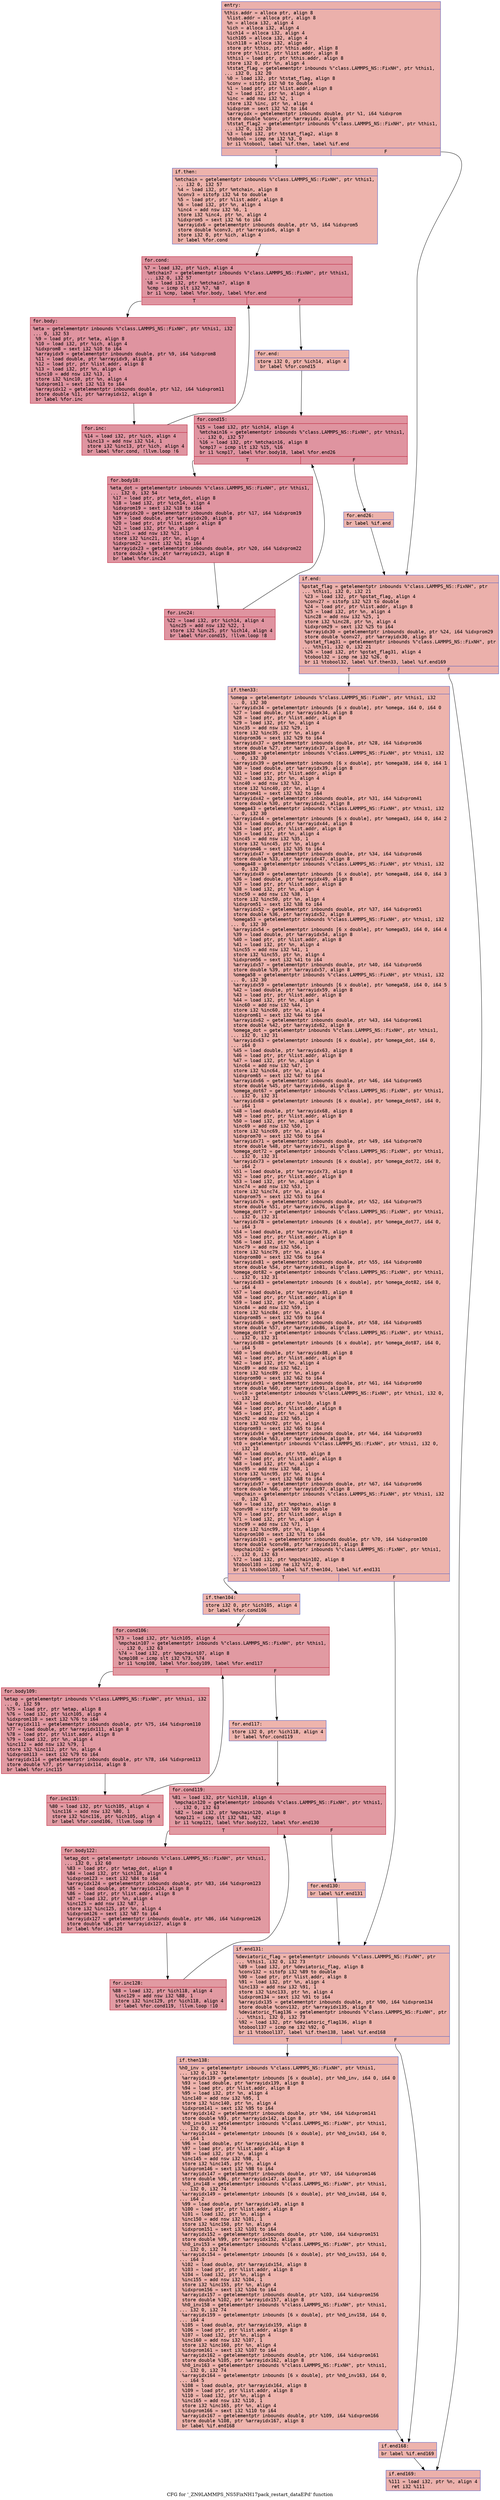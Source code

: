 digraph "CFG for '_ZN9LAMMPS_NS5FixNH17pack_restart_dataEPd' function" {
	label="CFG for '_ZN9LAMMPS_NS5FixNH17pack_restart_dataEPd' function";

	Node0x55b2c7d5f040 [shape=record,color="#3d50c3ff", style=filled, fillcolor="#d24b4070" fontname="Courier",label="{entry:\l|  %this.addr = alloca ptr, align 8\l  %list.addr = alloca ptr, align 8\l  %n = alloca i32, align 4\l  %ich = alloca i32, align 4\l  %ich14 = alloca i32, align 4\l  %ich105 = alloca i32, align 4\l  %ich118 = alloca i32, align 4\l  store ptr %this, ptr %this.addr, align 8\l  store ptr %list, ptr %list.addr, align 8\l  %this1 = load ptr, ptr %this.addr, align 8\l  store i32 0, ptr %n, align 4\l  %tstat_flag = getelementptr inbounds %\"class.LAMMPS_NS::FixNH\", ptr %this1,\l... i32 0, i32 20\l  %0 = load i32, ptr %tstat_flag, align 8\l  %conv = sitofp i32 %0 to double\l  %1 = load ptr, ptr %list.addr, align 8\l  %2 = load i32, ptr %n, align 4\l  %inc = add nsw i32 %2, 1\l  store i32 %inc, ptr %n, align 4\l  %idxprom = sext i32 %2 to i64\l  %arrayidx = getelementptr inbounds double, ptr %1, i64 %idxprom\l  store double %conv, ptr %arrayidx, align 8\l  %tstat_flag2 = getelementptr inbounds %\"class.LAMMPS_NS::FixNH\", ptr %this1,\l... i32 0, i32 20\l  %3 = load i32, ptr %tstat_flag2, align 8\l  %tobool = icmp ne i32 %3, 0\l  br i1 %tobool, label %if.then, label %if.end\l|{<s0>T|<s1>F}}"];
	Node0x55b2c7d5f040:s0 -> Node0x55b2c7d60100[tooltip="entry -> if.then\nProbability 62.50%" ];
	Node0x55b2c7d5f040:s1 -> Node0x55b2c7d60170[tooltip="entry -> if.end\nProbability 37.50%" ];
	Node0x55b2c7d60100 [shape=record,color="#3d50c3ff", style=filled, fillcolor="#d6524470" fontname="Courier",label="{if.then:\l|  %mtchain = getelementptr inbounds %\"class.LAMMPS_NS::FixNH\", ptr %this1,\l... i32 0, i32 57\l  %4 = load i32, ptr %mtchain, align 8\l  %conv3 = sitofp i32 %4 to double\l  %5 = load ptr, ptr %list.addr, align 8\l  %6 = load i32, ptr %n, align 4\l  %inc4 = add nsw i32 %6, 1\l  store i32 %inc4, ptr %n, align 4\l  %idxprom5 = sext i32 %6 to i64\l  %arrayidx6 = getelementptr inbounds double, ptr %5, i64 %idxprom5\l  store double %conv3, ptr %arrayidx6, align 8\l  store i32 0, ptr %ich, align 4\l  br label %for.cond\l}"];
	Node0x55b2c7d60100 -> Node0x55b2c7d5fa30[tooltip="if.then -> for.cond\nProbability 100.00%" ];
	Node0x55b2c7d5fa30 [shape=record,color="#b70d28ff", style=filled, fillcolor="#b70d2870" fontname="Courier",label="{for.cond:\l|  %7 = load i32, ptr %ich, align 4\l  %mtchain7 = getelementptr inbounds %\"class.LAMMPS_NS::FixNH\", ptr %this1,\l... i32 0, i32 57\l  %8 = load i32, ptr %mtchain7, align 8\l  %cmp = icmp slt i32 %7, %8\l  br i1 %cmp, label %for.body, label %for.end\l|{<s0>T|<s1>F}}"];
	Node0x55b2c7d5fa30:s0 -> Node0x55b2c7d60ea0[tooltip="for.cond -> for.body\nProbability 96.88%" ];
	Node0x55b2c7d5fa30:s1 -> Node0x55b2c7d60f20[tooltip="for.cond -> for.end\nProbability 3.12%" ];
	Node0x55b2c7d60ea0 [shape=record,color="#b70d28ff", style=filled, fillcolor="#b70d2870" fontname="Courier",label="{for.body:\l|  %eta = getelementptr inbounds %\"class.LAMMPS_NS::FixNH\", ptr %this1, i32\l... 0, i32 53\l  %9 = load ptr, ptr %eta, align 8\l  %10 = load i32, ptr %ich, align 4\l  %idxprom8 = sext i32 %10 to i64\l  %arrayidx9 = getelementptr inbounds double, ptr %9, i64 %idxprom8\l  %11 = load double, ptr %arrayidx9, align 8\l  %12 = load ptr, ptr %list.addr, align 8\l  %13 = load i32, ptr %n, align 4\l  %inc10 = add nsw i32 %13, 1\l  store i32 %inc10, ptr %n, align 4\l  %idxprom11 = sext i32 %13 to i64\l  %arrayidx12 = getelementptr inbounds double, ptr %12, i64 %idxprom11\l  store double %11, ptr %arrayidx12, align 8\l  br label %for.inc\l}"];
	Node0x55b2c7d60ea0 -> Node0x55b2c7d61870[tooltip="for.body -> for.inc\nProbability 100.00%" ];
	Node0x55b2c7d61870 [shape=record,color="#b70d28ff", style=filled, fillcolor="#b70d2870" fontname="Courier",label="{for.inc:\l|  %14 = load i32, ptr %ich, align 4\l  %inc13 = add nsw i32 %14, 1\l  store i32 %inc13, ptr %ich, align 4\l  br label %for.cond, !llvm.loop !6\l}"];
	Node0x55b2c7d61870 -> Node0x55b2c7d5fa30[tooltip="for.inc -> for.cond\nProbability 100.00%" ];
	Node0x55b2c7d60f20 [shape=record,color="#3d50c3ff", style=filled, fillcolor="#d6524470" fontname="Courier",label="{for.end:\l|  store i32 0, ptr %ich14, align 4\l  br label %for.cond15\l}"];
	Node0x55b2c7d60f20 -> Node0x55b2c7d61cc0[tooltip="for.end -> for.cond15\nProbability 100.00%" ];
	Node0x55b2c7d61cc0 [shape=record,color="#b70d28ff", style=filled, fillcolor="#b70d2870" fontname="Courier",label="{for.cond15:\l|  %15 = load i32, ptr %ich14, align 4\l  %mtchain16 = getelementptr inbounds %\"class.LAMMPS_NS::FixNH\", ptr %this1,\l... i32 0, i32 57\l  %16 = load i32, ptr %mtchain16, align 8\l  %cmp17 = icmp slt i32 %15, %16\l  br i1 %cmp17, label %for.body18, label %for.end26\l|{<s0>T|<s1>F}}"];
	Node0x55b2c7d61cc0:s0 -> Node0x55b2c7d62050[tooltip="for.cond15 -> for.body18\nProbability 96.88%" ];
	Node0x55b2c7d61cc0:s1 -> Node0x55b2c7d620d0[tooltip="for.cond15 -> for.end26\nProbability 3.12%" ];
	Node0x55b2c7d62050 [shape=record,color="#b70d28ff", style=filled, fillcolor="#b70d2870" fontname="Courier",label="{for.body18:\l|  %eta_dot = getelementptr inbounds %\"class.LAMMPS_NS::FixNH\", ptr %this1,\l... i32 0, i32 54\l  %17 = load ptr, ptr %eta_dot, align 8\l  %18 = load i32, ptr %ich14, align 4\l  %idxprom19 = sext i32 %18 to i64\l  %arrayidx20 = getelementptr inbounds double, ptr %17, i64 %idxprom19\l  %19 = load double, ptr %arrayidx20, align 8\l  %20 = load ptr, ptr %list.addr, align 8\l  %21 = load i32, ptr %n, align 4\l  %inc21 = add nsw i32 %21, 1\l  store i32 %inc21, ptr %n, align 4\l  %idxprom22 = sext i32 %21 to i64\l  %arrayidx23 = getelementptr inbounds double, ptr %20, i64 %idxprom22\l  store double %19, ptr %arrayidx23, align 8\l  br label %for.inc24\l}"];
	Node0x55b2c7d62050 -> Node0x55b2c7d608e0[tooltip="for.body18 -> for.inc24\nProbability 100.00%" ];
	Node0x55b2c7d608e0 [shape=record,color="#b70d28ff", style=filled, fillcolor="#b70d2870" fontname="Courier",label="{for.inc24:\l|  %22 = load i32, ptr %ich14, align 4\l  %inc25 = add nsw i32 %22, 1\l  store i32 %inc25, ptr %ich14, align 4\l  br label %for.cond15, !llvm.loop !8\l}"];
	Node0x55b2c7d608e0 -> Node0x55b2c7d61cc0[tooltip="for.inc24 -> for.cond15\nProbability 100.00%" ];
	Node0x55b2c7d620d0 [shape=record,color="#3d50c3ff", style=filled, fillcolor="#d6524470" fontname="Courier",label="{for.end26:\l|  br label %if.end\l}"];
	Node0x55b2c7d620d0 -> Node0x55b2c7d60170[tooltip="for.end26 -> if.end\nProbability 100.00%" ];
	Node0x55b2c7d60170 [shape=record,color="#3d50c3ff", style=filled, fillcolor="#d24b4070" fontname="Courier",label="{if.end:\l|  %pstat_flag = getelementptr inbounds %\"class.LAMMPS_NS::FixNH\", ptr\l... %this1, i32 0, i32 21\l  %23 = load i32, ptr %pstat_flag, align 4\l  %conv27 = sitofp i32 %23 to double\l  %24 = load ptr, ptr %list.addr, align 8\l  %25 = load i32, ptr %n, align 4\l  %inc28 = add nsw i32 %25, 1\l  store i32 %inc28, ptr %n, align 4\l  %idxprom29 = sext i32 %25 to i64\l  %arrayidx30 = getelementptr inbounds double, ptr %24, i64 %idxprom29\l  store double %conv27, ptr %arrayidx30, align 8\l  %pstat_flag31 = getelementptr inbounds %\"class.LAMMPS_NS::FixNH\", ptr\l... %this1, i32 0, i32 21\l  %26 = load i32, ptr %pstat_flag31, align 4\l  %tobool32 = icmp ne i32 %26, 0\l  br i1 %tobool32, label %if.then33, label %if.end169\l|{<s0>T|<s1>F}}"];
	Node0x55b2c7d60170:s0 -> Node0x55b2c7b6e370[tooltip="if.end -> if.then33\nProbability 62.50%" ];
	Node0x55b2c7d60170:s1 -> Node0x55b2c7b6e3f0[tooltip="if.end -> if.end169\nProbability 37.50%" ];
	Node0x55b2c7b6e370 [shape=record,color="#3d50c3ff", style=filled, fillcolor="#d6524470" fontname="Courier",label="{if.then33:\l|  %omega = getelementptr inbounds %\"class.LAMMPS_NS::FixNH\", ptr %this1, i32\l... 0, i32 30\l  %arrayidx34 = getelementptr inbounds [6 x double], ptr %omega, i64 0, i64 0\l  %27 = load double, ptr %arrayidx34, align 8\l  %28 = load ptr, ptr %list.addr, align 8\l  %29 = load i32, ptr %n, align 4\l  %inc35 = add nsw i32 %29, 1\l  store i32 %inc35, ptr %n, align 4\l  %idxprom36 = sext i32 %29 to i64\l  %arrayidx37 = getelementptr inbounds double, ptr %28, i64 %idxprom36\l  store double %27, ptr %arrayidx37, align 8\l  %omega38 = getelementptr inbounds %\"class.LAMMPS_NS::FixNH\", ptr %this1, i32\l... 0, i32 30\l  %arrayidx39 = getelementptr inbounds [6 x double], ptr %omega38, i64 0, i64 1\l  %30 = load double, ptr %arrayidx39, align 8\l  %31 = load ptr, ptr %list.addr, align 8\l  %32 = load i32, ptr %n, align 4\l  %inc40 = add nsw i32 %32, 1\l  store i32 %inc40, ptr %n, align 4\l  %idxprom41 = sext i32 %32 to i64\l  %arrayidx42 = getelementptr inbounds double, ptr %31, i64 %idxprom41\l  store double %30, ptr %arrayidx42, align 8\l  %omega43 = getelementptr inbounds %\"class.LAMMPS_NS::FixNH\", ptr %this1, i32\l... 0, i32 30\l  %arrayidx44 = getelementptr inbounds [6 x double], ptr %omega43, i64 0, i64 2\l  %33 = load double, ptr %arrayidx44, align 8\l  %34 = load ptr, ptr %list.addr, align 8\l  %35 = load i32, ptr %n, align 4\l  %inc45 = add nsw i32 %35, 1\l  store i32 %inc45, ptr %n, align 4\l  %idxprom46 = sext i32 %35 to i64\l  %arrayidx47 = getelementptr inbounds double, ptr %34, i64 %idxprom46\l  store double %33, ptr %arrayidx47, align 8\l  %omega48 = getelementptr inbounds %\"class.LAMMPS_NS::FixNH\", ptr %this1, i32\l... 0, i32 30\l  %arrayidx49 = getelementptr inbounds [6 x double], ptr %omega48, i64 0, i64 3\l  %36 = load double, ptr %arrayidx49, align 8\l  %37 = load ptr, ptr %list.addr, align 8\l  %38 = load i32, ptr %n, align 4\l  %inc50 = add nsw i32 %38, 1\l  store i32 %inc50, ptr %n, align 4\l  %idxprom51 = sext i32 %38 to i64\l  %arrayidx52 = getelementptr inbounds double, ptr %37, i64 %idxprom51\l  store double %36, ptr %arrayidx52, align 8\l  %omega53 = getelementptr inbounds %\"class.LAMMPS_NS::FixNH\", ptr %this1, i32\l... 0, i32 30\l  %arrayidx54 = getelementptr inbounds [6 x double], ptr %omega53, i64 0, i64 4\l  %39 = load double, ptr %arrayidx54, align 8\l  %40 = load ptr, ptr %list.addr, align 8\l  %41 = load i32, ptr %n, align 4\l  %inc55 = add nsw i32 %41, 1\l  store i32 %inc55, ptr %n, align 4\l  %idxprom56 = sext i32 %41 to i64\l  %arrayidx57 = getelementptr inbounds double, ptr %40, i64 %idxprom56\l  store double %39, ptr %arrayidx57, align 8\l  %omega58 = getelementptr inbounds %\"class.LAMMPS_NS::FixNH\", ptr %this1, i32\l... 0, i32 30\l  %arrayidx59 = getelementptr inbounds [6 x double], ptr %omega58, i64 0, i64 5\l  %42 = load double, ptr %arrayidx59, align 8\l  %43 = load ptr, ptr %list.addr, align 8\l  %44 = load i32, ptr %n, align 4\l  %inc60 = add nsw i32 %44, 1\l  store i32 %inc60, ptr %n, align 4\l  %idxprom61 = sext i32 %44 to i64\l  %arrayidx62 = getelementptr inbounds double, ptr %43, i64 %idxprom61\l  store double %42, ptr %arrayidx62, align 8\l  %omega_dot = getelementptr inbounds %\"class.LAMMPS_NS::FixNH\", ptr %this1,\l... i32 0, i32 31\l  %arrayidx63 = getelementptr inbounds [6 x double], ptr %omega_dot, i64 0,\l... i64 0\l  %45 = load double, ptr %arrayidx63, align 8\l  %46 = load ptr, ptr %list.addr, align 8\l  %47 = load i32, ptr %n, align 4\l  %inc64 = add nsw i32 %47, 1\l  store i32 %inc64, ptr %n, align 4\l  %idxprom65 = sext i32 %47 to i64\l  %arrayidx66 = getelementptr inbounds double, ptr %46, i64 %idxprom65\l  store double %45, ptr %arrayidx66, align 8\l  %omega_dot67 = getelementptr inbounds %\"class.LAMMPS_NS::FixNH\", ptr %this1,\l... i32 0, i32 31\l  %arrayidx68 = getelementptr inbounds [6 x double], ptr %omega_dot67, i64 0,\l... i64 1\l  %48 = load double, ptr %arrayidx68, align 8\l  %49 = load ptr, ptr %list.addr, align 8\l  %50 = load i32, ptr %n, align 4\l  %inc69 = add nsw i32 %50, 1\l  store i32 %inc69, ptr %n, align 4\l  %idxprom70 = sext i32 %50 to i64\l  %arrayidx71 = getelementptr inbounds double, ptr %49, i64 %idxprom70\l  store double %48, ptr %arrayidx71, align 8\l  %omega_dot72 = getelementptr inbounds %\"class.LAMMPS_NS::FixNH\", ptr %this1,\l... i32 0, i32 31\l  %arrayidx73 = getelementptr inbounds [6 x double], ptr %omega_dot72, i64 0,\l... i64 2\l  %51 = load double, ptr %arrayidx73, align 8\l  %52 = load ptr, ptr %list.addr, align 8\l  %53 = load i32, ptr %n, align 4\l  %inc74 = add nsw i32 %53, 1\l  store i32 %inc74, ptr %n, align 4\l  %idxprom75 = sext i32 %53 to i64\l  %arrayidx76 = getelementptr inbounds double, ptr %52, i64 %idxprom75\l  store double %51, ptr %arrayidx76, align 8\l  %omega_dot77 = getelementptr inbounds %\"class.LAMMPS_NS::FixNH\", ptr %this1,\l... i32 0, i32 31\l  %arrayidx78 = getelementptr inbounds [6 x double], ptr %omega_dot77, i64 0,\l... i64 3\l  %54 = load double, ptr %arrayidx78, align 8\l  %55 = load ptr, ptr %list.addr, align 8\l  %56 = load i32, ptr %n, align 4\l  %inc79 = add nsw i32 %56, 1\l  store i32 %inc79, ptr %n, align 4\l  %idxprom80 = sext i32 %56 to i64\l  %arrayidx81 = getelementptr inbounds double, ptr %55, i64 %idxprom80\l  store double %54, ptr %arrayidx81, align 8\l  %omega_dot82 = getelementptr inbounds %\"class.LAMMPS_NS::FixNH\", ptr %this1,\l... i32 0, i32 31\l  %arrayidx83 = getelementptr inbounds [6 x double], ptr %omega_dot82, i64 0,\l... i64 4\l  %57 = load double, ptr %arrayidx83, align 8\l  %58 = load ptr, ptr %list.addr, align 8\l  %59 = load i32, ptr %n, align 4\l  %inc84 = add nsw i32 %59, 1\l  store i32 %inc84, ptr %n, align 4\l  %idxprom85 = sext i32 %59 to i64\l  %arrayidx86 = getelementptr inbounds double, ptr %58, i64 %idxprom85\l  store double %57, ptr %arrayidx86, align 8\l  %omega_dot87 = getelementptr inbounds %\"class.LAMMPS_NS::FixNH\", ptr %this1,\l... i32 0, i32 31\l  %arrayidx88 = getelementptr inbounds [6 x double], ptr %omega_dot87, i64 0,\l... i64 5\l  %60 = load double, ptr %arrayidx88, align 8\l  %61 = load ptr, ptr %list.addr, align 8\l  %62 = load i32, ptr %n, align 4\l  %inc89 = add nsw i32 %62, 1\l  store i32 %inc89, ptr %n, align 4\l  %idxprom90 = sext i32 %62 to i64\l  %arrayidx91 = getelementptr inbounds double, ptr %61, i64 %idxprom90\l  store double %60, ptr %arrayidx91, align 8\l  %vol0 = getelementptr inbounds %\"class.LAMMPS_NS::FixNH\", ptr %this1, i32 0,\l... i32 12\l  %63 = load double, ptr %vol0, align 8\l  %64 = load ptr, ptr %list.addr, align 8\l  %65 = load i32, ptr %n, align 4\l  %inc92 = add nsw i32 %65, 1\l  store i32 %inc92, ptr %n, align 4\l  %idxprom93 = sext i32 %65 to i64\l  %arrayidx94 = getelementptr inbounds double, ptr %64, i64 %idxprom93\l  store double %63, ptr %arrayidx94, align 8\l  %t0 = getelementptr inbounds %\"class.LAMMPS_NS::FixNH\", ptr %this1, i32 0,\l... i32 13\l  %66 = load double, ptr %t0, align 8\l  %67 = load ptr, ptr %list.addr, align 8\l  %68 = load i32, ptr %n, align 4\l  %inc95 = add nsw i32 %68, 1\l  store i32 %inc95, ptr %n, align 4\l  %idxprom96 = sext i32 %68 to i64\l  %arrayidx97 = getelementptr inbounds double, ptr %67, i64 %idxprom96\l  store double %66, ptr %arrayidx97, align 8\l  %mpchain = getelementptr inbounds %\"class.LAMMPS_NS::FixNH\", ptr %this1, i32\l... 0, i32 63\l  %69 = load i32, ptr %mpchain, align 8\l  %conv98 = sitofp i32 %69 to double\l  %70 = load ptr, ptr %list.addr, align 8\l  %71 = load i32, ptr %n, align 4\l  %inc99 = add nsw i32 %71, 1\l  store i32 %inc99, ptr %n, align 4\l  %idxprom100 = sext i32 %71 to i64\l  %arrayidx101 = getelementptr inbounds double, ptr %70, i64 %idxprom100\l  store double %conv98, ptr %arrayidx101, align 8\l  %mpchain102 = getelementptr inbounds %\"class.LAMMPS_NS::FixNH\", ptr %this1,\l... i32 0, i32 63\l  %72 = load i32, ptr %mpchain102, align 8\l  %tobool103 = icmp ne i32 %72, 0\l  br i1 %tobool103, label %if.then104, label %if.end131\l|{<s0>T|<s1>F}}"];
	Node0x55b2c7b6e370:s0 -> Node0x55b2c7d6fef0[tooltip="if.then33 -> if.then104\nProbability 62.50%" ];
	Node0x55b2c7b6e370:s1 -> Node0x55b2c7d6ff70[tooltip="if.then33 -> if.end131\nProbability 37.50%" ];
	Node0x55b2c7d6fef0 [shape=record,color="#3d50c3ff", style=filled, fillcolor="#d8564670" fontname="Courier",label="{if.then104:\l|  store i32 0, ptr %ich105, align 4\l  br label %for.cond106\l}"];
	Node0x55b2c7d6fef0 -> Node0x55b2c7d70140[tooltip="if.then104 -> for.cond106\nProbability 100.00%" ];
	Node0x55b2c7d70140 [shape=record,color="#b70d28ff", style=filled, fillcolor="#bb1b2c70" fontname="Courier",label="{for.cond106:\l|  %73 = load i32, ptr %ich105, align 4\l  %mpchain107 = getelementptr inbounds %\"class.LAMMPS_NS::FixNH\", ptr %this1,\l... i32 0, i32 63\l  %74 = load i32, ptr %mpchain107, align 8\l  %cmp108 = icmp slt i32 %73, %74\l  br i1 %cmp108, label %for.body109, label %for.end117\l|{<s0>T|<s1>F}}"];
	Node0x55b2c7d70140:s0 -> Node0x55b2c7d704d0[tooltip="for.cond106 -> for.body109\nProbability 96.88%" ];
	Node0x55b2c7d70140:s1 -> Node0x55b2c7d70550[tooltip="for.cond106 -> for.end117\nProbability 3.12%" ];
	Node0x55b2c7d704d0 [shape=record,color="#b70d28ff", style=filled, fillcolor="#bb1b2c70" fontname="Courier",label="{for.body109:\l|  %etap = getelementptr inbounds %\"class.LAMMPS_NS::FixNH\", ptr %this1, i32\l... 0, i32 59\l  %75 = load ptr, ptr %etap, align 8\l  %76 = load i32, ptr %ich105, align 4\l  %idxprom110 = sext i32 %76 to i64\l  %arrayidx111 = getelementptr inbounds double, ptr %75, i64 %idxprom110\l  %77 = load double, ptr %arrayidx111, align 8\l  %78 = load ptr, ptr %list.addr, align 8\l  %79 = load i32, ptr %n, align 4\l  %inc112 = add nsw i32 %79, 1\l  store i32 %inc112, ptr %n, align 4\l  %idxprom113 = sext i32 %79 to i64\l  %arrayidx114 = getelementptr inbounds double, ptr %78, i64 %idxprom113\l  store double %77, ptr %arrayidx114, align 8\l  br label %for.inc115\l}"];
	Node0x55b2c7d704d0 -> Node0x55b2c7d70f10[tooltip="for.body109 -> for.inc115\nProbability 100.00%" ];
	Node0x55b2c7d70f10 [shape=record,color="#b70d28ff", style=filled, fillcolor="#bb1b2c70" fontname="Courier",label="{for.inc115:\l|  %80 = load i32, ptr %ich105, align 4\l  %inc116 = add nsw i32 %80, 1\l  store i32 %inc116, ptr %ich105, align 4\l  br label %for.cond106, !llvm.loop !9\l}"];
	Node0x55b2c7d70f10 -> Node0x55b2c7d70140[tooltip="for.inc115 -> for.cond106\nProbability 100.00%" ];
	Node0x55b2c7d70550 [shape=record,color="#3d50c3ff", style=filled, fillcolor="#d8564670" fontname="Courier",label="{for.end117:\l|  store i32 0, ptr %ich118, align 4\l  br label %for.cond119\l}"];
	Node0x55b2c7d70550 -> Node0x55b2c7d71430[tooltip="for.end117 -> for.cond119\nProbability 100.00%" ];
	Node0x55b2c7d71430 [shape=record,color="#b70d28ff", style=filled, fillcolor="#bb1b2c70" fontname="Courier",label="{for.cond119:\l|  %81 = load i32, ptr %ich118, align 4\l  %mpchain120 = getelementptr inbounds %\"class.LAMMPS_NS::FixNH\", ptr %this1,\l... i32 0, i32 63\l  %82 = load i32, ptr %mpchain120, align 8\l  %cmp121 = icmp slt i32 %81, %82\l  br i1 %cmp121, label %for.body122, label %for.end130\l|{<s0>T|<s1>F}}"];
	Node0x55b2c7d71430:s0 -> Node0x55b2c7d717c0[tooltip="for.cond119 -> for.body122\nProbability 96.88%" ];
	Node0x55b2c7d71430:s1 -> Node0x55b2c7d71840[tooltip="for.cond119 -> for.end130\nProbability 3.12%" ];
	Node0x55b2c7d717c0 [shape=record,color="#b70d28ff", style=filled, fillcolor="#bb1b2c70" fontname="Courier",label="{for.body122:\l|  %etap_dot = getelementptr inbounds %\"class.LAMMPS_NS::FixNH\", ptr %this1,\l... i32 0, i32 60\l  %83 = load ptr, ptr %etap_dot, align 8\l  %84 = load i32, ptr %ich118, align 4\l  %idxprom123 = sext i32 %84 to i64\l  %arrayidx124 = getelementptr inbounds double, ptr %83, i64 %idxprom123\l  %85 = load double, ptr %arrayidx124, align 8\l  %86 = load ptr, ptr %list.addr, align 8\l  %87 = load i32, ptr %n, align 4\l  %inc125 = add nsw i32 %87, 1\l  store i32 %inc125, ptr %n, align 4\l  %idxprom126 = sext i32 %87 to i64\l  %arrayidx127 = getelementptr inbounds double, ptr %86, i64 %idxprom126\l  store double %85, ptr %arrayidx127, align 8\l  br label %for.inc128\l}"];
	Node0x55b2c7d717c0 -> Node0x55b2c7d721b0[tooltip="for.body122 -> for.inc128\nProbability 100.00%" ];
	Node0x55b2c7d721b0 [shape=record,color="#b70d28ff", style=filled, fillcolor="#bb1b2c70" fontname="Courier",label="{for.inc128:\l|  %88 = load i32, ptr %ich118, align 4\l  %inc129 = add nsw i32 %88, 1\l  store i32 %inc129, ptr %ich118, align 4\l  br label %for.cond119, !llvm.loop !10\l}"];
	Node0x55b2c7d721b0 -> Node0x55b2c7d71430[tooltip="for.inc128 -> for.cond119\nProbability 100.00%" ];
	Node0x55b2c7d71840 [shape=record,color="#3d50c3ff", style=filled, fillcolor="#d8564670" fontname="Courier",label="{for.end130:\l|  br label %if.end131\l}"];
	Node0x55b2c7d71840 -> Node0x55b2c7d6ff70[tooltip="for.end130 -> if.end131\nProbability 100.00%" ];
	Node0x55b2c7d6ff70 [shape=record,color="#3d50c3ff", style=filled, fillcolor="#d6524470" fontname="Courier",label="{if.end131:\l|  %deviatoric_flag = getelementptr inbounds %\"class.LAMMPS_NS::FixNH\", ptr\l... %this1, i32 0, i32 73\l  %89 = load i32, ptr %deviatoric_flag, align 8\l  %conv132 = sitofp i32 %89 to double\l  %90 = load ptr, ptr %list.addr, align 8\l  %91 = load i32, ptr %n, align 4\l  %inc133 = add nsw i32 %91, 1\l  store i32 %inc133, ptr %n, align 4\l  %idxprom134 = sext i32 %91 to i64\l  %arrayidx135 = getelementptr inbounds double, ptr %90, i64 %idxprom134\l  store double %conv132, ptr %arrayidx135, align 8\l  %deviatoric_flag136 = getelementptr inbounds %\"class.LAMMPS_NS::FixNH\", ptr\l... %this1, i32 0, i32 73\l  %92 = load i32, ptr %deviatoric_flag136, align 8\l  %tobool137 = icmp ne i32 %92, 0\l  br i1 %tobool137, label %if.then138, label %if.end168\l|{<s0>T|<s1>F}}"];
	Node0x55b2c7d6ff70:s0 -> Node0x55b2c7d72f90[tooltip="if.end131 -> if.then138\nProbability 62.50%" ];
	Node0x55b2c7d6ff70:s1 -> Node0x55b2c7d72fe0[tooltip="if.end131 -> if.end168\nProbability 37.50%" ];
	Node0x55b2c7d72f90 [shape=record,color="#3d50c3ff", style=filled, fillcolor="#d8564670" fontname="Courier",label="{if.then138:\l|  %h0_inv = getelementptr inbounds %\"class.LAMMPS_NS::FixNH\", ptr %this1,\l... i32 0, i32 74\l  %arrayidx139 = getelementptr inbounds [6 x double], ptr %h0_inv, i64 0, i64 0\l  %93 = load double, ptr %arrayidx139, align 8\l  %94 = load ptr, ptr %list.addr, align 8\l  %95 = load i32, ptr %n, align 4\l  %inc140 = add nsw i32 %95, 1\l  store i32 %inc140, ptr %n, align 4\l  %idxprom141 = sext i32 %95 to i64\l  %arrayidx142 = getelementptr inbounds double, ptr %94, i64 %idxprom141\l  store double %93, ptr %arrayidx142, align 8\l  %h0_inv143 = getelementptr inbounds %\"class.LAMMPS_NS::FixNH\", ptr %this1,\l... i32 0, i32 74\l  %arrayidx144 = getelementptr inbounds [6 x double], ptr %h0_inv143, i64 0,\l... i64 1\l  %96 = load double, ptr %arrayidx144, align 8\l  %97 = load ptr, ptr %list.addr, align 8\l  %98 = load i32, ptr %n, align 4\l  %inc145 = add nsw i32 %98, 1\l  store i32 %inc145, ptr %n, align 4\l  %idxprom146 = sext i32 %98 to i64\l  %arrayidx147 = getelementptr inbounds double, ptr %97, i64 %idxprom146\l  store double %96, ptr %arrayidx147, align 8\l  %h0_inv148 = getelementptr inbounds %\"class.LAMMPS_NS::FixNH\", ptr %this1,\l... i32 0, i32 74\l  %arrayidx149 = getelementptr inbounds [6 x double], ptr %h0_inv148, i64 0,\l... i64 2\l  %99 = load double, ptr %arrayidx149, align 8\l  %100 = load ptr, ptr %list.addr, align 8\l  %101 = load i32, ptr %n, align 4\l  %inc150 = add nsw i32 %101, 1\l  store i32 %inc150, ptr %n, align 4\l  %idxprom151 = sext i32 %101 to i64\l  %arrayidx152 = getelementptr inbounds double, ptr %100, i64 %idxprom151\l  store double %99, ptr %arrayidx152, align 8\l  %h0_inv153 = getelementptr inbounds %\"class.LAMMPS_NS::FixNH\", ptr %this1,\l... i32 0, i32 74\l  %arrayidx154 = getelementptr inbounds [6 x double], ptr %h0_inv153, i64 0,\l... i64 3\l  %102 = load double, ptr %arrayidx154, align 8\l  %103 = load ptr, ptr %list.addr, align 8\l  %104 = load i32, ptr %n, align 4\l  %inc155 = add nsw i32 %104, 1\l  store i32 %inc155, ptr %n, align 4\l  %idxprom156 = sext i32 %104 to i64\l  %arrayidx157 = getelementptr inbounds double, ptr %103, i64 %idxprom156\l  store double %102, ptr %arrayidx157, align 8\l  %h0_inv158 = getelementptr inbounds %\"class.LAMMPS_NS::FixNH\", ptr %this1,\l... i32 0, i32 74\l  %arrayidx159 = getelementptr inbounds [6 x double], ptr %h0_inv158, i64 0,\l... i64 4\l  %105 = load double, ptr %arrayidx159, align 8\l  %106 = load ptr, ptr %list.addr, align 8\l  %107 = load i32, ptr %n, align 4\l  %inc160 = add nsw i32 %107, 1\l  store i32 %inc160, ptr %n, align 4\l  %idxprom161 = sext i32 %107 to i64\l  %arrayidx162 = getelementptr inbounds double, ptr %106, i64 %idxprom161\l  store double %105, ptr %arrayidx162, align 8\l  %h0_inv163 = getelementptr inbounds %\"class.LAMMPS_NS::FixNH\", ptr %this1,\l... i32 0, i32 74\l  %arrayidx164 = getelementptr inbounds [6 x double], ptr %h0_inv163, i64 0,\l... i64 5\l  %108 = load double, ptr %arrayidx164, align 8\l  %109 = load ptr, ptr %list.addr, align 8\l  %110 = load i32, ptr %n, align 4\l  %inc165 = add nsw i32 %110, 1\l  store i32 %inc165, ptr %n, align 4\l  %idxprom166 = sext i32 %110 to i64\l  %arrayidx167 = getelementptr inbounds double, ptr %109, i64 %idxprom166\l  store double %108, ptr %arrayidx167, align 8\l  br label %if.end168\l}"];
	Node0x55b2c7d72f90 -> Node0x55b2c7d72fe0[tooltip="if.then138 -> if.end168\nProbability 100.00%" ];
	Node0x55b2c7d72fe0 [shape=record,color="#3d50c3ff", style=filled, fillcolor="#d6524470" fontname="Courier",label="{if.end168:\l|  br label %if.end169\l}"];
	Node0x55b2c7d72fe0 -> Node0x55b2c7b6e3f0[tooltip="if.end168 -> if.end169\nProbability 100.00%" ];
	Node0x55b2c7b6e3f0 [shape=record,color="#3d50c3ff", style=filled, fillcolor="#d24b4070" fontname="Courier",label="{if.end169:\l|  %111 = load i32, ptr %n, align 4\l  ret i32 %111\l}"];
}
